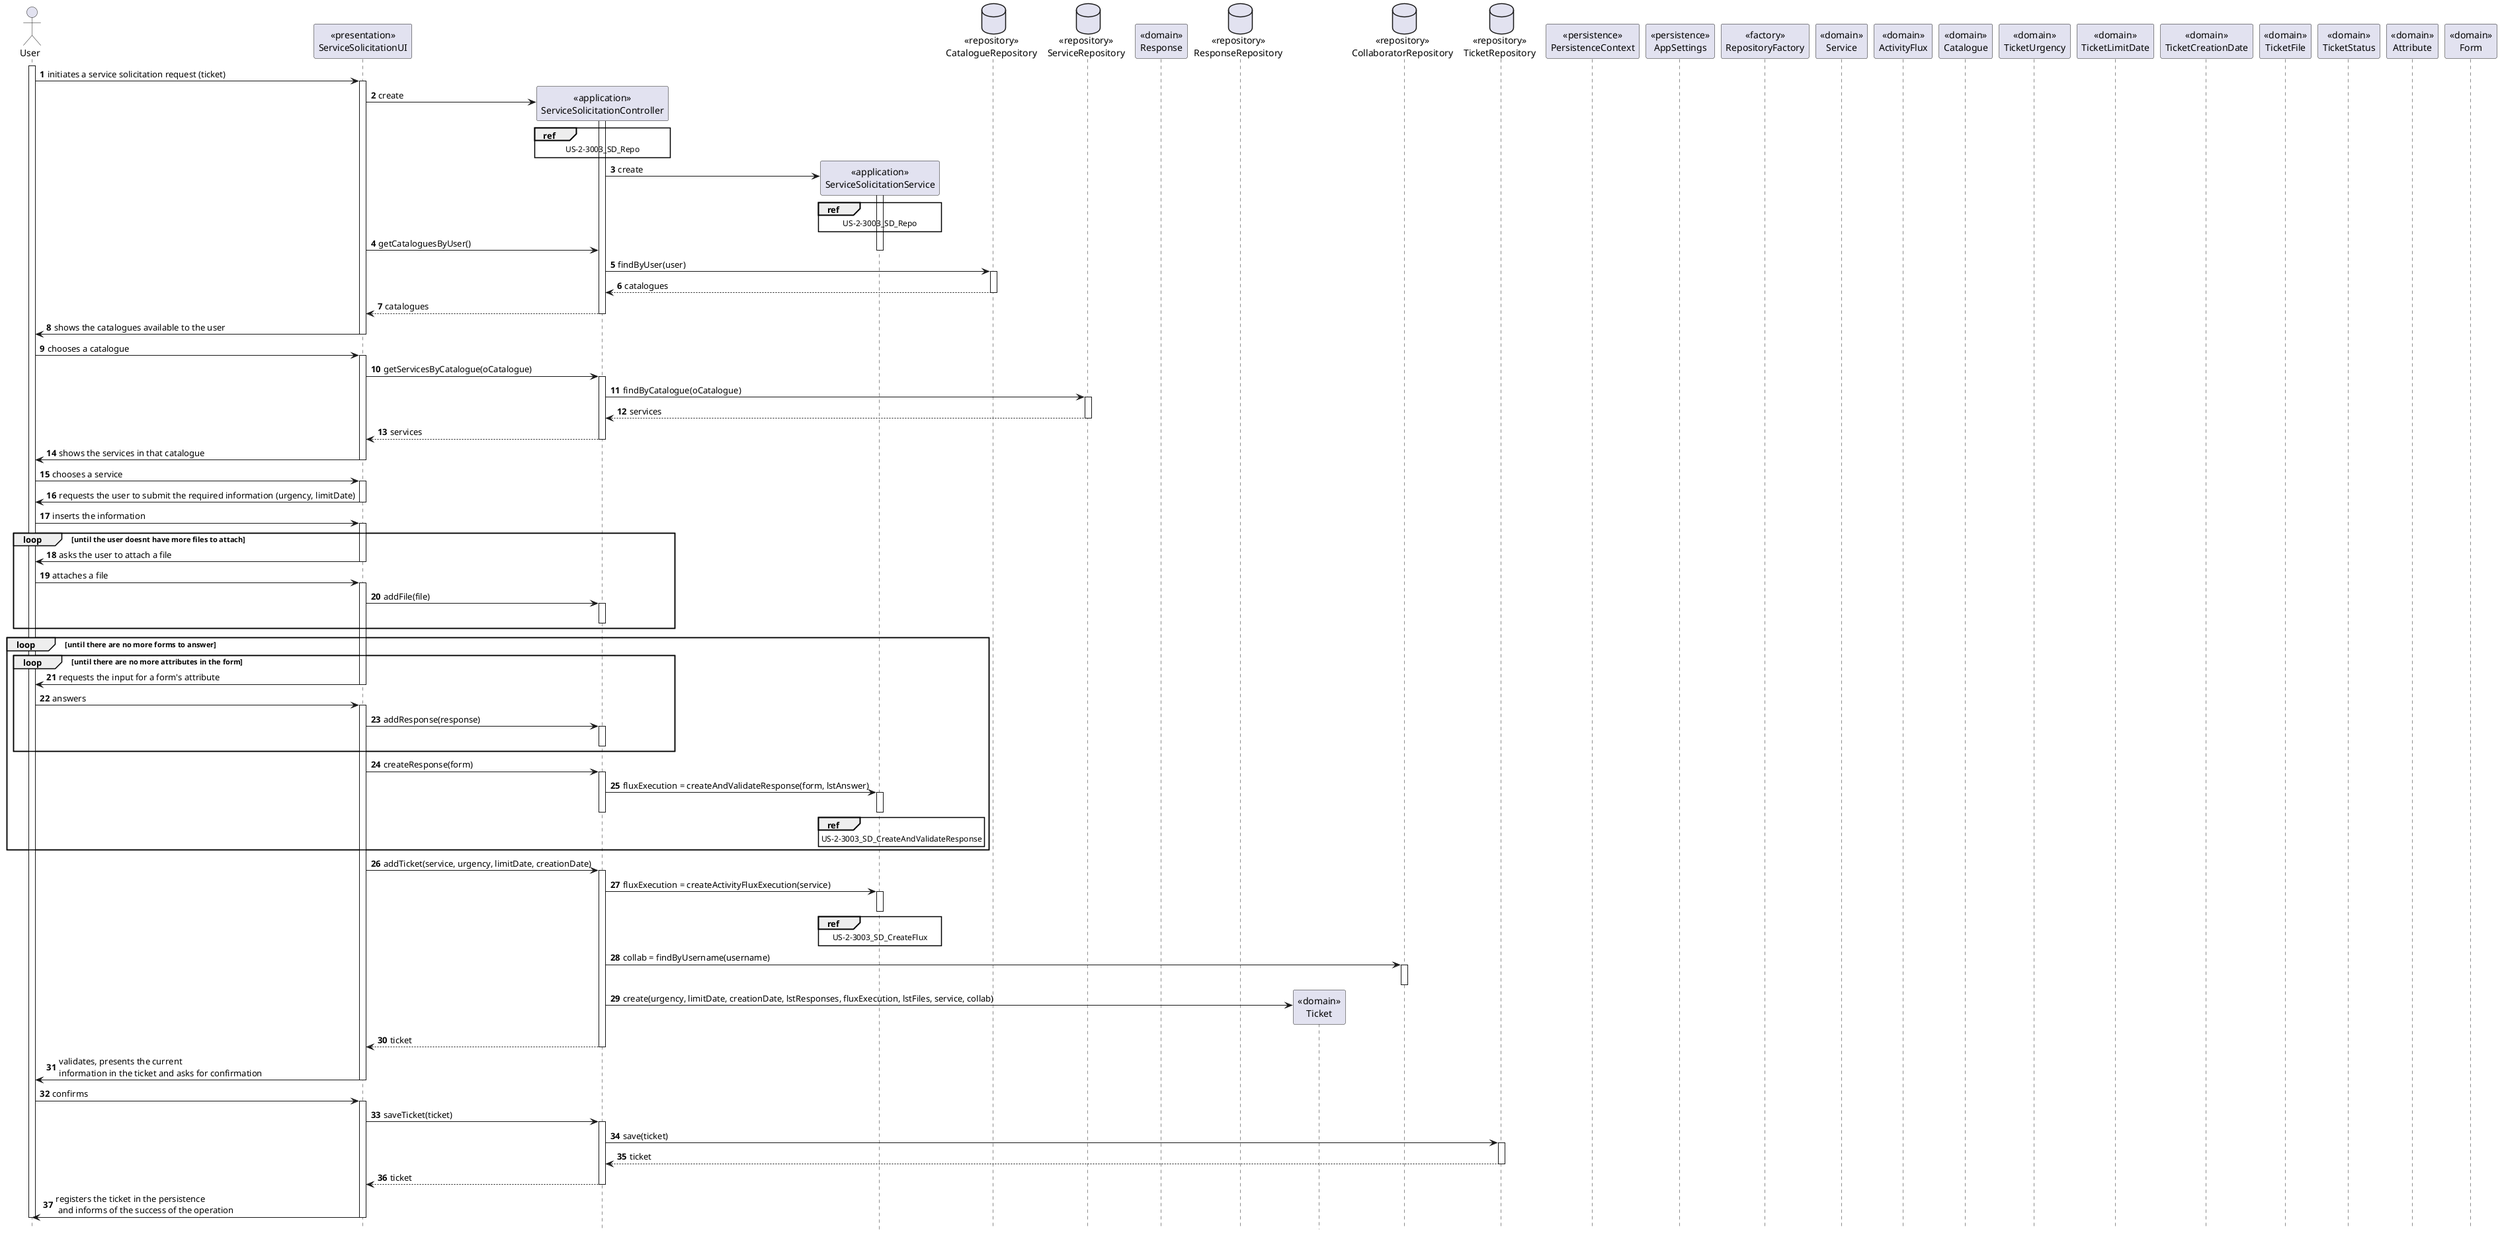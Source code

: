 @startuml
autonumber
hide footbox

actor "User" as US

participant "<<presentation>>\nServiceSolicitationUI" as UI
participant "<<application>>\nServiceSolicitationController" as CTRL
participant "<<application>>\nServiceSolicitationService" as SRV
database "<<repository>>\nCatalogueRepository" as CR
database "<<repository>>\nServiceRepository" as SR
participant "<<domain>>\nResponse" as RS
database "<<repository>>\nResponseRepository" as RR
participant "<<domain>>\nTicket" as T
database "<<repository>>\nCollaboratorRepository" as COLLABR
database "<<repository>>\nTicketRepository" as TR
participant "<<persistence>>\nPersistenceContext" as PC
participant "<<persistence>>\nAppSettings" as AS
participant "<<factory>>\nRepositoryFactory" as RF
participant "<<domain>>\nService" as S
participant "<<domain>>\nActivityFlux" as AF
participant "<<domain>>\nCatalogue" as C
participant "<<domain>>\nTicketUrgency" as TU
participant "<<domain>>\nTicketLimitDate" as TD
participant "<<domain>>\nTicketCreationDate" as TC
participant "<<domain>>\nTicketFile" as TF
participant "<<domain>>\nTicketStatus" as TS
participant "<<domain>>\nAttribute" as A
participant "<<domain>>\nForm" as F

activate US

US -> UI : initiates a service solicitation request (ticket)
activate UI

UI -> CTRL** : create
activate CTRL

ref over CTRL
  US-2-3003_SD_Repo
end ref

CTRL -> SRV** : create
activate SRV

ref over SRV
  US-2-3003_SD_Repo
end ref

UI -> CTRL : getCataloguesByUser()
deactivate SRV

CTRL -> CR : findByUser(user)
activate CR
CR --> CTRL : catalogues
deactivate CR

CTRL --> UI : catalogues
deactivate CTRL

UI -> US : shows the catalogues available to the user
deactivate UI

US -> UI : chooses a catalogue
activate UI

UI -> CTRL : getServicesByCatalogue(oCatalogue)
activate CTRL

CTRL -> SR : findByCatalogue(oCatalogue)
activate SR
SR --> CTRL : services
deactivate SR

CTRL --> UI : services
deactivate CTRL

UI -> US : shows the services in that catalogue
deactivate UI

US -> UI : chooses a service
activate UI

UI -> US : requests the user to submit the required information (urgency, limitDate)
deactivate UI

US -> UI : inserts the information
activate UI

loop until the user doesnt have more files to attach
UI -> US : asks the user to attach a file
deactivate UI

US -> UI : attaches a file
activate UI

UI -> CTRL : addFile(file)
activate CTRL
deactivate CTRL
end

loop until there are no more forms to answer
loop until there are no more attributes in the form
UI -> US : requests the input for a form's attribute
deactivate UI

US -> UI : answers
activate UI

UI -> CTRL : addResponse(response)
activate CTRL
deactivate CTRL
end

UI -> CTRL : createResponse(form)
activate CTRL

CTRL -> SRV : fluxExecution = createAndValidateResponse(form, lstAnswer)
activate SRV

ref over SRV
  US-2-3003_SD_CreateAndValidateResponse
end ref
deactivate SRV
deactivate CTRL
end

UI -> CTRL : addTicket(service, urgency, limitDate, creationDate)
activate CTRL

CTRL -> SRV : fluxExecution = createActivityFluxExecution(service)
activate SRV

ref over SRV
  US-2-3003_SD_CreateFlux
end ref
deactivate SRV

CTRL -> COLLABR : collab = findByUsername(username)
activate COLLABR
deactivate COLLABR

CTRL -> T** : create(urgency, limitDate, creationDate, lstResponses, fluxExecution, lstFiles, service, collab)

CTRL --> UI : ticket
deactivate CTRL

UI -> US : validates, presents the current \ninformation in the ticket and asks for confirmation
deactivate UI

US -> UI : confirms
activate UI

UI -> CTRL : saveTicket(ticket)
activate CTRL

CTRL -> TR : save(ticket)
activate TR
TR --> CTRL : ticket
deactivate TR

CTRL --> UI : ticket
deactivate CTRL

UI -> US : registers the ticket in the persistence\n and informs of the success of the operation
deactivate UI
deactivate US

@enduml

